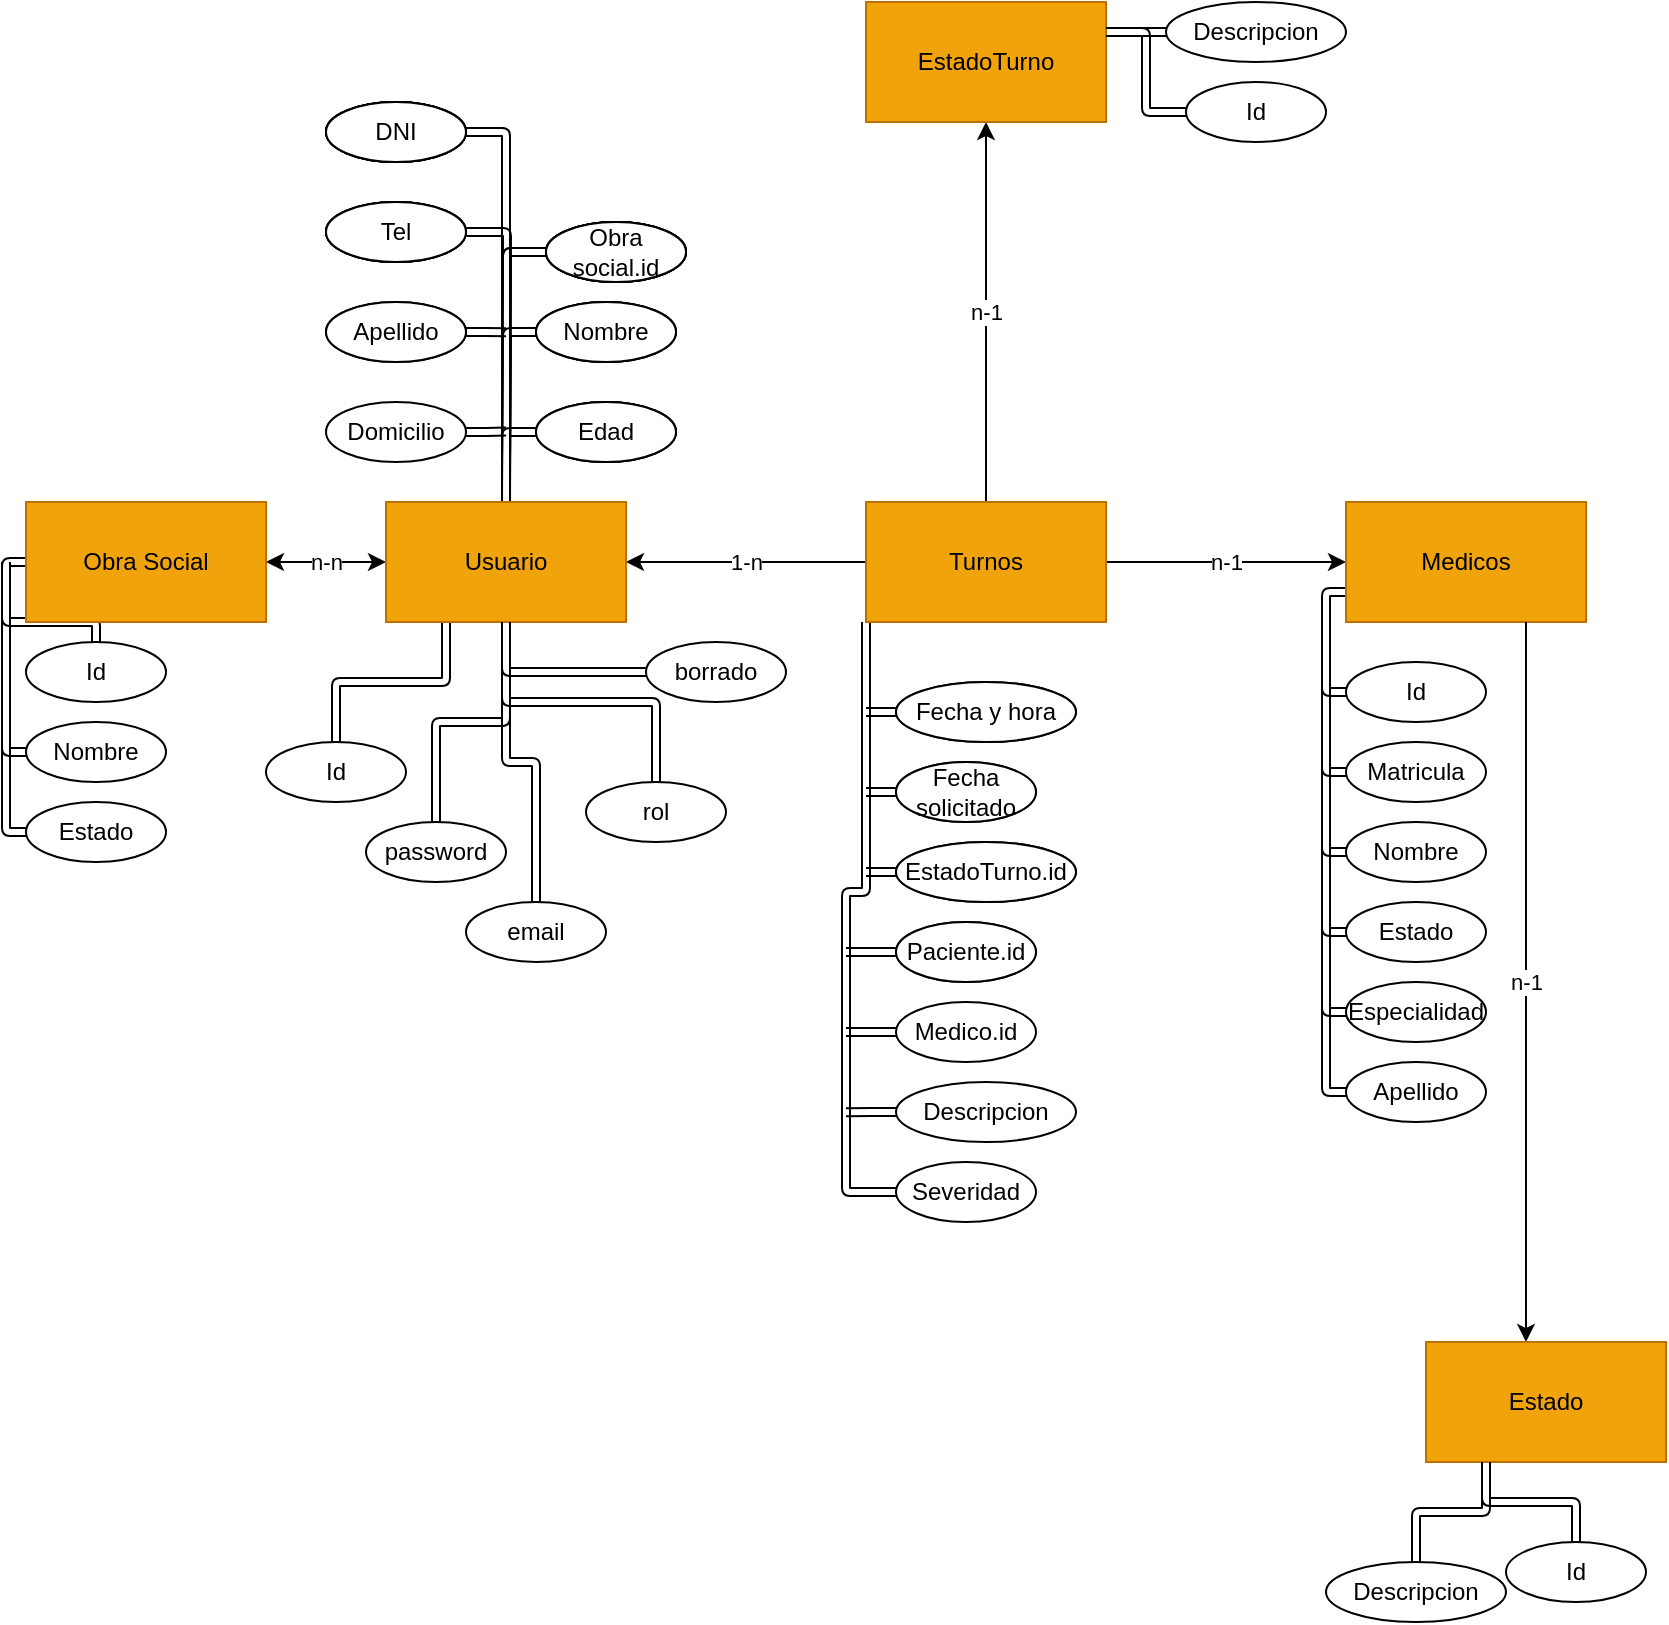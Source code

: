 <mxfile>
    <diagram id="TrpgcXl6fO4OigQIXk3p" name="Entidaddes">
        <mxGraphModel dx="1254" dy="779" grid="1" gridSize="10" guides="1" tooltips="1" connect="1" arrows="1" fold="1" page="1" pageScale="1" pageWidth="850" pageHeight="1100" math="0" shadow="0">
            <root>
                <mxCell id="0"/>
                <mxCell id="1" parent="0"/>
                <mxCell id="2" value="Paciente" style="rounded=0;whiteSpace=wrap;html=1;" parent="1" vertex="1">
                    <mxGeometry x="240" y="390" width="120" height="60" as="geometry"/>
                </mxCell>
                <mxCell id="40" value="1-n" style="edgeStyle=none;html=1;exitX=0;exitY=0.5;exitDx=0;exitDy=0;entryX=1;entryY=0.5;entryDx=0;entryDy=0;" parent="1" source="3" target="2" edge="1">
                    <mxGeometry relative="1" as="geometry"/>
                </mxCell>
                <mxCell id="41" value="n-1" style="edgeStyle=none;html=1;exitX=1;exitY=0.5;exitDx=0;exitDy=0;entryX=0;entryY=0.5;entryDx=0;entryDy=0;" parent="1" source="3" target="14" edge="1">
                    <mxGeometry relative="1" as="geometry"/>
                </mxCell>
                <mxCell id="65" value="n-1" style="edgeStyle=none;html=1;entryX=0.5;entryY=1;entryDx=0;entryDy=0;" parent="1" source="3" target="62" edge="1">
                    <mxGeometry relative="1" as="geometry">
                        <mxPoint as="offset"/>
                    </mxGeometry>
                </mxCell>
                <mxCell id="109" style="edgeStyle=orthogonalEdgeStyle;shape=link;html=1;exitX=0;exitY=1;exitDx=0;exitDy=0;entryX=0;entryY=0.5;entryDx=0;entryDy=0;" parent="1" source="3" target="10" edge="1">
                    <mxGeometry relative="1" as="geometry"/>
                </mxCell>
                <mxCell id="3" value="Turnos" style="rounded=0;whiteSpace=wrap;html=1;" parent="1" vertex="1">
                    <mxGeometry x="480" y="390" width="120" height="60" as="geometry"/>
                </mxCell>
                <mxCell id="4" value="EstadoTurno.id" style="ellipse;whiteSpace=wrap;html=1;" parent="1" vertex="1">
                    <mxGeometry x="495" y="560" width="90" height="30" as="geometry"/>
                </mxCell>
                <mxCell id="5" value="Fecha solicitado" style="ellipse;whiteSpace=wrap;html=1;" parent="1" vertex="1">
                    <mxGeometry x="495" y="520" width="70" height="30" as="geometry"/>
                </mxCell>
                <mxCell id="6" value="Fecha y hora" style="ellipse;whiteSpace=wrap;html=1;" parent="1" vertex="1">
                    <mxGeometry x="495" y="480" width="90" height="30" as="geometry"/>
                </mxCell>
                <mxCell id="10" value="Severidad" style="ellipse;whiteSpace=wrap;html=1;" parent="1" vertex="1">
                    <mxGeometry x="495" y="720" width="70" height="30" as="geometry"/>
                </mxCell>
                <mxCell id="11" value="Paciente.id" style="ellipse;whiteSpace=wrap;html=1;" parent="1" vertex="1">
                    <mxGeometry x="495" y="600" width="70" height="30" as="geometry"/>
                </mxCell>
                <mxCell id="111" style="edgeStyle=orthogonalEdgeStyle;shape=link;html=1;" parent="1" source="12" edge="1">
                    <mxGeometry relative="1" as="geometry">
                        <mxPoint x="470" y="655" as="targetPoint"/>
                    </mxGeometry>
                </mxCell>
                <mxCell id="12" value="Medico.id" style="ellipse;whiteSpace=wrap;html=1;" parent="1" vertex="1">
                    <mxGeometry x="495" y="640" width="70" height="30" as="geometry"/>
                </mxCell>
                <mxCell id="116" style="edgeStyle=orthogonalEdgeStyle;shape=link;html=1;exitX=0;exitY=0.75;exitDx=0;exitDy=0;entryX=0;entryY=0.5;entryDx=0;entryDy=0;" parent="1" source="14" target="23" edge="1">
                    <mxGeometry relative="1" as="geometry"/>
                </mxCell>
                <mxCell id="14" value="Medicos" style="rounded=0;whiteSpace=wrap;html=1;fillColor=#f0a30a;fontColor=#000000;strokeColor=#BD7000;" parent="1" vertex="1">
                    <mxGeometry x="720" y="390" width="120" height="60" as="geometry"/>
                </mxCell>
                <mxCell id="119" style="edgeStyle=orthogonalEdgeStyle;shape=link;html=1;" parent="1" source="15" edge="1">
                    <mxGeometry relative="1" as="geometry">
                        <mxPoint x="710" y="450" as="targetPoint"/>
                    </mxGeometry>
                </mxCell>
                <mxCell id="15" value="Nombre" style="ellipse;whiteSpace=wrap;html=1;" parent="1" vertex="1">
                    <mxGeometry x="720" y="550" width="70" height="30" as="geometry"/>
                </mxCell>
                <mxCell id="118" style="edgeStyle=orthogonalEdgeStyle;shape=link;html=1;" parent="1" source="16" edge="1">
                    <mxGeometry relative="1" as="geometry">
                        <mxPoint x="710" y="510" as="targetPoint"/>
                    </mxGeometry>
                </mxCell>
                <mxCell id="16" value="Matricula" style="ellipse;whiteSpace=wrap;html=1;" parent="1" vertex="1">
                    <mxGeometry x="720" y="510" width="70" height="30" as="geometry"/>
                </mxCell>
                <mxCell id="117" style="edgeStyle=orthogonalEdgeStyle;shape=link;html=1;" parent="1" source="17" edge="1">
                    <mxGeometry relative="1" as="geometry">
                        <mxPoint x="710" y="470" as="targetPoint"/>
                    </mxGeometry>
                </mxCell>
                <mxCell id="17" value="Id" style="ellipse;whiteSpace=wrap;html=1;" parent="1" vertex="1">
                    <mxGeometry x="720" y="470" width="70" height="30" as="geometry"/>
                </mxCell>
                <mxCell id="120" style="edgeStyle=orthogonalEdgeStyle;shape=link;html=1;" parent="1" source="19" edge="1">
                    <mxGeometry relative="1" as="geometry">
                        <mxPoint x="710" y="560" as="targetPoint"/>
                    </mxGeometry>
                </mxCell>
                <mxCell id="19" value="Estado" style="ellipse;whiteSpace=wrap;html=1;" parent="1" vertex="1">
                    <mxGeometry x="720" y="590" width="70" height="30" as="geometry"/>
                </mxCell>
                <mxCell id="121" style="edgeStyle=orthogonalEdgeStyle;shape=link;html=1;" parent="1" source="20" edge="1">
                    <mxGeometry relative="1" as="geometry">
                        <mxPoint x="710" y="620" as="targetPoint"/>
                    </mxGeometry>
                </mxCell>
                <mxCell id="20" value="Especialidad" style="ellipse;whiteSpace=wrap;html=1;" parent="1" vertex="1">
                    <mxGeometry x="720" y="630" width="70" height="30" as="geometry"/>
                </mxCell>
                <mxCell id="23" value="Apellido" style="ellipse;whiteSpace=wrap;html=1;" parent="1" vertex="1">
                    <mxGeometry x="720" y="670" width="70" height="30" as="geometry"/>
                </mxCell>
                <mxCell id="31" value="Nombre" style="ellipse;whiteSpace=wrap;html=1;flipV=1;flipH=0;" parent="1" vertex="1">
                    <mxGeometry x="315" y="290" width="70" height="30" as="geometry"/>
                </mxCell>
                <mxCell id="101" style="edgeStyle=orthogonalEdgeStyle;shape=link;html=1;entryX=0;entryY=0.5;entryDx=0;entryDy=0;" parent="1" source="32" target="49" edge="1">
                    <mxGeometry relative="1" as="geometry"/>
                </mxCell>
                <mxCell id="32" value="Id" style="ellipse;whiteSpace=wrap;html=1;" parent="1" vertex="1">
                    <mxGeometry x="60" y="460" width="70" height="30" as="geometry"/>
                </mxCell>
                <mxCell id="33" value="Apellido" style="ellipse;whiteSpace=wrap;html=1;flipV=1;flipH=0;" parent="1" vertex="1">
                    <mxGeometry x="210" y="290" width="70" height="30" as="geometry"/>
                </mxCell>
                <mxCell id="34" value="DNI" style="ellipse;whiteSpace=wrap;html=1;flipV=1;flipH=0;" parent="1" vertex="1">
                    <mxGeometry x="210" y="190" width="70" height="30" as="geometry"/>
                </mxCell>
                <mxCell id="35" value="Edad" style="ellipse;whiteSpace=wrap;html=1;flipV=1;flipH=0;" parent="1" vertex="1">
                    <mxGeometry x="315" y="340" width="70" height="30" as="geometry"/>
                </mxCell>
                <mxCell id="36" value="Tel" style="ellipse;whiteSpace=wrap;html=1;flipV=1;flipH=0;" parent="1" vertex="1">
                    <mxGeometry x="210" y="240" width="70" height="30" as="geometry"/>
                </mxCell>
                <mxCell id="110" style="edgeStyle=orthogonalEdgeStyle;shape=link;html=1;exitX=0;exitY=0.5;exitDx=0;exitDy=0;" parent="1" source="42" edge="1">
                    <mxGeometry relative="1" as="geometry">
                        <mxPoint x="470" y="695.167" as="targetPoint"/>
                    </mxGeometry>
                </mxCell>
                <mxCell id="42" value="Descripcion" style="ellipse;whiteSpace=wrap;html=1;" parent="1" vertex="1">
                    <mxGeometry x="495" y="680" width="90" height="30" as="geometry"/>
                </mxCell>
                <mxCell id="44" value="Obra social.id&lt;br&gt;" style="ellipse;whiteSpace=wrap;html=1;flipV=1;flipH=0;" parent="1" vertex="1">
                    <mxGeometry x="320" y="250" width="70" height="30" as="geometry"/>
                </mxCell>
                <mxCell id="95" style="edgeStyle=orthogonalEdgeStyle;shape=link;html=1;exitX=1;exitY=0.5;exitDx=0;exitDy=0;" parent="1" source="45" edge="1">
                    <mxGeometry relative="1" as="geometry">
                        <mxPoint x="300" y="354.724" as="targetPoint"/>
                    </mxGeometry>
                </mxCell>
                <mxCell id="45" value="Domicilio" style="ellipse;whiteSpace=wrap;html=1;flipV=1;flipH=0;" parent="1" vertex="1">
                    <mxGeometry x="210" y="340" width="70" height="30" as="geometry"/>
                </mxCell>
                <mxCell id="49" value="Obra Social" style="rounded=0;whiteSpace=wrap;html=1;" parent="1" vertex="1">
                    <mxGeometry x="60" y="390" width="120" height="60" as="geometry"/>
                </mxCell>
                <mxCell id="102" style="edgeStyle=orthogonalEdgeStyle;shape=link;html=1;" parent="1" source="51" edge="1">
                    <mxGeometry relative="1" as="geometry">
                        <mxPoint x="50" y="420" as="targetPoint"/>
                    </mxGeometry>
                </mxCell>
                <mxCell id="51" value="Nombre" style="ellipse;whiteSpace=wrap;html=1;" parent="1" vertex="1">
                    <mxGeometry x="60" y="500" width="70" height="30" as="geometry"/>
                </mxCell>
                <mxCell id="103" style="edgeStyle=orthogonalEdgeStyle;shape=link;html=1;" parent="1" source="52" edge="1">
                    <mxGeometry relative="1" as="geometry">
                        <mxPoint x="50" y="420" as="targetPoint"/>
                    </mxGeometry>
                </mxCell>
                <mxCell id="52" value="Estado" style="ellipse;whiteSpace=wrap;html=1;" parent="1" vertex="1">
                    <mxGeometry x="60" y="540" width="70" height="30" as="geometry"/>
                </mxCell>
                <mxCell id="100" style="edgeStyle=orthogonalEdgeStyle;shape=link;html=1;entryX=0.25;entryY=1;entryDx=0;entryDy=0;" parent="1" source="54" target="2" edge="1">
                    <mxGeometry relative="1" as="geometry"/>
                </mxCell>
                <mxCell id="54" value="Id" style="ellipse;whiteSpace=wrap;html=1;" parent="1" vertex="1">
                    <mxGeometry x="180" y="510" width="70" height="30" as="geometry"/>
                </mxCell>
                <mxCell id="56" value="n-n" style="endArrow=classic;startArrow=classic;html=1;exitX=1;exitY=0.5;exitDx=0;exitDy=0;" parent="1" source="49" edge="1">
                    <mxGeometry width="50" height="50" relative="1" as="geometry">
                        <mxPoint x="190" y="470" as="sourcePoint"/>
                        <mxPoint x="240" y="420" as="targetPoint"/>
                    </mxGeometry>
                </mxCell>
                <mxCell id="62" value="EstadoTurno" style="rounded=0;whiteSpace=wrap;html=1;fillColor=#f0a30a;fontColor=#000000;strokeColor=#BD7000;" parent="1" vertex="1">
                    <mxGeometry x="480" y="140" width="120" height="60" as="geometry"/>
                </mxCell>
                <mxCell id="123" style="edgeStyle=orthogonalEdgeStyle;shape=link;html=1;entryX=1;entryY=0.25;entryDx=0;entryDy=0;" parent="1" source="63" target="62" edge="1">
                    <mxGeometry relative="1" as="geometry"/>
                </mxCell>
                <mxCell id="63" value="Descripcion" style="ellipse;whiteSpace=wrap;html=1;" parent="1" vertex="1">
                    <mxGeometry x="630" y="140" width="90" height="30" as="geometry"/>
                </mxCell>
                <mxCell id="124" style="edgeStyle=orthogonalEdgeStyle;shape=link;html=1;entryX=1;entryY=0.25;entryDx=0;entryDy=0;" parent="1" source="64" target="62" edge="1">
                    <mxGeometry relative="1" as="geometry"/>
                </mxCell>
                <mxCell id="64" value="Id" style="ellipse;whiteSpace=wrap;html=1;" parent="1" vertex="1">
                    <mxGeometry x="640" y="180" width="70" height="30" as="geometry"/>
                </mxCell>
                <mxCell id="70" value="n-1" style="edgeStyle=none;html=1;exitX=0.75;exitY=1;exitDx=0;exitDy=0;" parent="1" source="14" target="68" edge="1">
                    <mxGeometry relative="1" as="geometry">
                        <Array as="points">
                            <mxPoint x="810" y="810"/>
                        </Array>
                    </mxGeometry>
                </mxCell>
                <mxCell id="68" value="Estado" style="rounded=0;whiteSpace=wrap;html=1;fillColor=#f0a30a;fontColor=#000000;strokeColor=#BD7000;" parent="1" vertex="1">
                    <mxGeometry x="760" y="810" width="120" height="60" as="geometry"/>
                </mxCell>
                <mxCell id="72" value="DNI" style="ellipse;whiteSpace=wrap;html=1;flipV=1;flipH=0;" parent="1" vertex="1">
                    <mxGeometry x="210" y="190" width="70" height="30" as="geometry"/>
                </mxCell>
                <mxCell id="73" value="Obra social.id&lt;br&gt;" style="ellipse;whiteSpace=wrap;html=1;flipV=1;flipH=0;" parent="1" vertex="1">
                    <mxGeometry x="320" y="250" width="70" height="30" as="geometry"/>
                </mxCell>
                <mxCell id="74" value="DNI" style="ellipse;whiteSpace=wrap;html=1;flipV=1;flipH=0;" parent="1" vertex="1">
                    <mxGeometry x="210" y="190" width="70" height="30" as="geometry"/>
                </mxCell>
                <mxCell id="75" value="Obra social.id&lt;br&gt;" style="ellipse;whiteSpace=wrap;html=1;flipV=1;flipH=0;" parent="1" vertex="1">
                    <mxGeometry x="320" y="250" width="70" height="30" as="geometry"/>
                </mxCell>
                <mxCell id="76" value="Tel" style="ellipse;whiteSpace=wrap;html=1;flipV=1;flipH=0;" parent="1" vertex="1">
                    <mxGeometry x="210" y="240" width="70" height="30" as="geometry"/>
                </mxCell>
                <mxCell id="77" value="DNI" style="ellipse;whiteSpace=wrap;html=1;flipV=1;flipH=0;" parent="1" vertex="1">
                    <mxGeometry x="210" y="190" width="70" height="30" as="geometry"/>
                </mxCell>
                <mxCell id="78" value="Obra social.id&lt;br&gt;" style="ellipse;whiteSpace=wrap;html=1;flipV=1;flipH=0;" parent="1" vertex="1">
                    <mxGeometry x="320" y="250" width="70" height="30" as="geometry"/>
                </mxCell>
                <mxCell id="79" value="Tel" style="ellipse;whiteSpace=wrap;html=1;flipV=1;flipH=0;" parent="1" vertex="1">
                    <mxGeometry x="210" y="240" width="70" height="30" as="geometry"/>
                </mxCell>
                <mxCell id="80" value="Nombre" style="ellipse;whiteSpace=wrap;html=1;flipV=1;flipH=0;" parent="1" vertex="1">
                    <mxGeometry x="315" y="290" width="70" height="30" as="geometry"/>
                </mxCell>
                <mxCell id="81" value="Edad" style="ellipse;whiteSpace=wrap;html=1;flipV=1;flipH=0;" parent="1" vertex="1">
                    <mxGeometry x="315" y="340" width="70" height="30" as="geometry"/>
                </mxCell>
                <mxCell id="91" style="edgeStyle=orthogonalEdgeStyle;shape=link;html=1;exitX=1;exitY=0.5;exitDx=0;exitDy=0;entryX=0.5;entryY=0;entryDx=0;entryDy=0;" parent="1" source="82" target="2" edge="1">
                    <mxGeometry relative="1" as="geometry"/>
                </mxCell>
                <mxCell id="82" value="DNI" style="ellipse;whiteSpace=wrap;html=1;flipV=1;flipH=0;" parent="1" vertex="1">
                    <mxGeometry x="210" y="190" width="70" height="30" as="geometry"/>
                </mxCell>
                <mxCell id="92" style="edgeStyle=orthogonalEdgeStyle;shape=link;html=1;exitX=0;exitY=0.5;exitDx=0;exitDy=0;" parent="1" source="83" edge="1">
                    <mxGeometry relative="1" as="geometry">
                        <mxPoint x="300" y="290.0" as="targetPoint"/>
                    </mxGeometry>
                </mxCell>
                <mxCell id="99" style="edgeStyle=orthogonalEdgeStyle;shape=link;html=1;" parent="1" source="83" edge="1">
                    <mxGeometry relative="1" as="geometry">
                        <mxPoint x="300" y="380.0" as="targetPoint"/>
                    </mxGeometry>
                </mxCell>
                <mxCell id="83" value="Obra social.id&lt;br&gt;" style="ellipse;whiteSpace=wrap;html=1;flipV=1;flipH=0;" parent="1" vertex="1">
                    <mxGeometry x="320" y="250" width="70" height="30" as="geometry"/>
                </mxCell>
                <mxCell id="98" style="edgeStyle=orthogonalEdgeStyle;shape=link;html=1;exitX=1;exitY=0.5;exitDx=0;exitDy=0;" parent="1" source="84" edge="1">
                    <mxGeometry relative="1" as="geometry">
                        <mxPoint x="300" y="390.0" as="targetPoint"/>
                    </mxGeometry>
                </mxCell>
                <mxCell id="84" value="Tel" style="ellipse;whiteSpace=wrap;html=1;flipV=1;flipH=0;" parent="1" vertex="1">
                    <mxGeometry x="210" y="240" width="70" height="30" as="geometry"/>
                </mxCell>
                <mxCell id="93" style="edgeStyle=orthogonalEdgeStyle;shape=link;html=1;exitX=0;exitY=0.5;exitDx=0;exitDy=0;" parent="1" source="85" edge="1">
                    <mxGeometry relative="1" as="geometry">
                        <mxPoint x="300" y="370.0" as="targetPoint"/>
                    </mxGeometry>
                </mxCell>
                <mxCell id="85" value="Nombre" style="ellipse;whiteSpace=wrap;html=1;flipV=1;flipH=0;" parent="1" vertex="1">
                    <mxGeometry x="315" y="290" width="70" height="30" as="geometry"/>
                </mxCell>
                <mxCell id="94" style="edgeStyle=orthogonalEdgeStyle;shape=link;html=1;exitX=0;exitY=0.5;exitDx=0;exitDy=0;" parent="1" source="86" edge="1">
                    <mxGeometry relative="1" as="geometry">
                        <mxPoint x="300" y="360.0" as="targetPoint"/>
                    </mxGeometry>
                </mxCell>
                <mxCell id="86" value="Edad" style="ellipse;whiteSpace=wrap;html=1;flipV=1;flipH=0;" parent="1" vertex="1">
                    <mxGeometry x="315" y="340" width="70" height="30" as="geometry"/>
                </mxCell>
                <mxCell id="96" style="edgeStyle=orthogonalEdgeStyle;shape=link;html=1;exitX=1;exitY=0.5;exitDx=0;exitDy=0;" parent="1" source="87" edge="1">
                    <mxGeometry relative="1" as="geometry">
                        <mxPoint x="300" y="305.069" as="targetPoint"/>
                    </mxGeometry>
                </mxCell>
                <mxCell id="87" value="Apellido" style="ellipse;whiteSpace=wrap;html=1;flipV=1;flipH=0;" parent="1" vertex="1">
                    <mxGeometry x="210" y="290" width="70" height="30" as="geometry"/>
                </mxCell>
                <mxCell id="115" style="edgeStyle=orthogonalEdgeStyle;shape=link;html=1;" parent="1" source="104" edge="1">
                    <mxGeometry relative="1" as="geometry">
                        <mxPoint x="480" y="495" as="targetPoint"/>
                    </mxGeometry>
                </mxCell>
                <mxCell id="104" value="Fecha y hora" style="ellipse;whiteSpace=wrap;html=1;" parent="1" vertex="1">
                    <mxGeometry x="495" y="480" width="90" height="30" as="geometry"/>
                </mxCell>
                <mxCell id="114" style="edgeStyle=orthogonalEdgeStyle;shape=link;html=1;" parent="1" source="105" edge="1">
                    <mxGeometry relative="1" as="geometry">
                        <mxPoint x="480" y="535" as="targetPoint"/>
                    </mxGeometry>
                </mxCell>
                <mxCell id="105" value="Fecha solicitado" style="ellipse;whiteSpace=wrap;html=1;" parent="1" vertex="1">
                    <mxGeometry x="495" y="520" width="70" height="30" as="geometry"/>
                </mxCell>
                <mxCell id="113" style="edgeStyle=orthogonalEdgeStyle;shape=link;html=1;" parent="1" source="106" edge="1">
                    <mxGeometry relative="1" as="geometry">
                        <mxPoint x="480" y="575" as="targetPoint"/>
                    </mxGeometry>
                </mxCell>
                <mxCell id="106" value="EstadoTurno.id" style="ellipse;whiteSpace=wrap;html=1;" parent="1" vertex="1">
                    <mxGeometry x="495" y="560" width="90" height="30" as="geometry"/>
                </mxCell>
                <mxCell id="112" style="edgeStyle=orthogonalEdgeStyle;shape=link;html=1;" parent="1" source="107" edge="1">
                    <mxGeometry relative="1" as="geometry">
                        <mxPoint x="470" y="615" as="targetPoint"/>
                    </mxGeometry>
                </mxCell>
                <mxCell id="107" value="Paciente.id" style="ellipse;whiteSpace=wrap;html=1;" parent="1" vertex="1">
                    <mxGeometry x="495" y="600" width="70" height="30" as="geometry"/>
                </mxCell>
                <mxCell id="125" value="Paciente" style="rounded=0;whiteSpace=wrap;html=1;" parent="1" vertex="1">
                    <mxGeometry x="240" y="390" width="120" height="60" as="geometry"/>
                </mxCell>
                <mxCell id="126" value="Obra Social" style="rounded=0;whiteSpace=wrap;html=1;" parent="1" vertex="1">
                    <mxGeometry x="60" y="390" width="120" height="60" as="geometry"/>
                </mxCell>
                <mxCell id="127" value="Usuario" style="rounded=0;whiteSpace=wrap;html=1;fillColor=#f0a30a;fontColor=#000000;strokeColor=#BD7000;" parent="1" vertex="1">
                    <mxGeometry x="240" y="390" width="120" height="60" as="geometry"/>
                </mxCell>
                <mxCell id="128" value="Obra Social" style="rounded=0;whiteSpace=wrap;html=1;fillColor=#f0a30a;fontColor=#000000;strokeColor=#BD7000;" parent="1" vertex="1">
                    <mxGeometry x="60" y="390" width="120" height="60" as="geometry"/>
                </mxCell>
                <mxCell id="129" value="Turnos" style="rounded=0;whiteSpace=wrap;html=1;fillColor=#f0a30a;fontColor=#000000;strokeColor=#BD7000;" parent="1" vertex="1">
                    <mxGeometry x="480" y="390" width="120" height="60" as="geometry"/>
                </mxCell>
                <mxCell id="132" style="edgeStyle=orthogonalEdgeStyle;shape=link;html=1;entryX=0.25;entryY=1;entryDx=0;entryDy=0;" parent="1" source="130" target="68" edge="1">
                    <mxGeometry relative="1" as="geometry"/>
                </mxCell>
                <mxCell id="130" value="Descripcion" style="ellipse;whiteSpace=wrap;html=1;" parent="1" vertex="1">
                    <mxGeometry x="710" y="920" width="90" height="30" as="geometry"/>
                </mxCell>
                <mxCell id="133" style="edgeStyle=orthogonalEdgeStyle;shape=link;html=1;entryX=0.25;entryY=1;entryDx=0;entryDy=0;" parent="1" source="131" target="68" edge="1">
                    <mxGeometry relative="1" as="geometry"/>
                </mxCell>
                <mxCell id="131" value="Id" style="ellipse;whiteSpace=wrap;html=1;" parent="1" vertex="1">
                    <mxGeometry x="800" y="910" width="70" height="30" as="geometry"/>
                </mxCell>
                <mxCell id="wQ8HhknqSJefJS_2lRo1-149" value="" style="edgeStyle=orthogonalEdgeStyle;shape=link;html=1;" parent="1" source="wQ8HhknqSJefJS_2lRo1-134" target="127" edge="1">
                    <mxGeometry relative="1" as="geometry"/>
                </mxCell>
                <mxCell id="wQ8HhknqSJefJS_2lRo1-134" value="email" style="ellipse;whiteSpace=wrap;html=1;" parent="1" vertex="1">
                    <mxGeometry x="280" y="590" width="70" height="30" as="geometry"/>
                </mxCell>
                <mxCell id="wQ8HhknqSJefJS_2lRo1-148" value="" style="edgeStyle=orthogonalEdgeStyle;shape=link;html=1;" parent="1" source="wQ8HhknqSJefJS_2lRo1-137" target="127" edge="1">
                    <mxGeometry relative="1" as="geometry"/>
                </mxCell>
                <mxCell id="wQ8HhknqSJefJS_2lRo1-137" value="password" style="ellipse;whiteSpace=wrap;html=1;" parent="1" vertex="1">
                    <mxGeometry x="230" y="550" width="70" height="30" as="geometry"/>
                </mxCell>
                <mxCell id="wQ8HhknqSJefJS_2lRo1-150" value="" style="edgeStyle=orthogonalEdgeStyle;shape=link;html=1;" parent="1" source="wQ8HhknqSJefJS_2lRo1-139" target="127" edge="1">
                    <mxGeometry relative="1" as="geometry"/>
                </mxCell>
                <mxCell id="wQ8HhknqSJefJS_2lRo1-139" value="borrado" style="ellipse;whiteSpace=wrap;html=1;" parent="1" vertex="1">
                    <mxGeometry x="370" y="460" width="70" height="30" as="geometry"/>
                </mxCell>
                <mxCell id="wQ8HhknqSJefJS_2lRo1-152" value="" style="edgeStyle=orthogonalEdgeStyle;shape=link;html=1;" parent="1" source="wQ8HhknqSJefJS_2lRo1-142" target="127" edge="1">
                    <mxGeometry relative="1" as="geometry"/>
                </mxCell>
                <mxCell id="wQ8HhknqSJefJS_2lRo1-142" value="rol" style="ellipse;whiteSpace=wrap;html=1;" parent="1" vertex="1">
                    <mxGeometry x="340" y="530" width="70" height="30" as="geometry"/>
                </mxCell>
            </root>
        </mxGraphModel>
    </diagram>
    <diagram id="0Nsf2Bkrn6VLsTVwEdLk" name="Roles">
        <mxGraphModel dx="1254" dy="779" grid="1" gridSize="10" guides="1" tooltips="1" connect="1" arrows="1" fold="1" page="1" pageScale="1" pageWidth="850" pageHeight="1100" math="0" shadow="0">
            <root>
                <mxCell id="0"/>
                <mxCell id="1" parent="0"/>
                <mxCell id="Dy4eGQywB3KGo9WAwPC5-9" style="edgeStyle=orthogonalEdgeStyle;html=1;entryX=0;entryY=0.5;entryDx=0;entryDy=0;" parent="1" source="Dy4eGQywB3KGo9WAwPC5-1" target="Dy4eGQywB3KGo9WAwPC5-4" edge="1">
                    <mxGeometry relative="1" as="geometry"/>
                </mxCell>
                <mxCell id="Dy4eGQywB3KGo9WAwPC5-10" style="edgeStyle=orthogonalEdgeStyle;html=1;entryX=0;entryY=0.5;entryDx=0;entryDy=0;" parent="1" source="Dy4eGQywB3KGo9WAwPC5-1" target="Dy4eGQywB3KGo9WAwPC5-3" edge="1">
                    <mxGeometry relative="1" as="geometry"/>
                </mxCell>
                <mxCell id="Dy4eGQywB3KGo9WAwPC5-11" style="edgeStyle=orthogonalEdgeStyle;html=1;entryX=0;entryY=0.5;entryDx=0;entryDy=0;" parent="1" source="Dy4eGQywB3KGo9WAwPC5-1" target="Dy4eGQywB3KGo9WAwPC5-2" edge="1">
                    <mxGeometry relative="1" as="geometry"/>
                </mxCell>
                <mxCell id="Dy4eGQywB3KGo9WAwPC5-1" value="Paciente" style="rounded=1;whiteSpace=wrap;html=1;fillColor=#1ba1e2;strokeColor=#006EAF;fontColor=#ffffff;" parent="1" vertex="1">
                    <mxGeometry x="40" y="290" width="120" height="60" as="geometry"/>
                </mxCell>
                <mxCell id="Dy4eGQywB3KGo9WAwPC5-23" value="" style="edgeStyle=orthogonalEdgeStyle;html=1;" parent="1" source="Dy4eGQywB3KGo9WAwPC5-2" target="Dy4eGQywB3KGo9WAwPC5-21" edge="1">
                    <mxGeometry relative="1" as="geometry"/>
                </mxCell>
                <mxCell id="Dy4eGQywB3KGo9WAwPC5-2" value="Consultar turnos" style="rounded=1;whiteSpace=wrap;html=1;fillColor=#1ba1e2;strokeColor=#006EAF;fontColor=#ffffff;" parent="1" vertex="1">
                    <mxGeometry x="200" y="390" width="120" height="60" as="geometry"/>
                </mxCell>
                <mxCell id="Dy4eGQywB3KGo9WAwPC5-18" style="edgeStyle=orthogonalEdgeStyle;html=1;entryX=0;entryY=0.5;entryDx=0;entryDy=0;" parent="1" source="Dy4eGQywB3KGo9WAwPC5-3" target="Dy4eGQywB3KGo9WAwPC5-16" edge="1">
                    <mxGeometry relative="1" as="geometry"/>
                </mxCell>
                <mxCell id="Dy4eGQywB3KGo9WAwPC5-3" value="Solicitar turno" style="rounded=1;whiteSpace=wrap;html=1;fillColor=#1ba1e2;strokeColor=#006EAF;fontColor=#ffffff;" parent="1" vertex="1">
                    <mxGeometry x="200" y="290" width="120" height="60" as="geometry"/>
                </mxCell>
                <mxCell id="Dy4eGQywB3KGo9WAwPC5-14" style="edgeStyle=orthogonalEdgeStyle;html=1;entryX=0;entryY=0.5;entryDx=0;entryDy=0;" parent="1" source="Dy4eGQywB3KGo9WAwPC5-4" target="Dy4eGQywB3KGo9WAwPC5-12" edge="1">
                    <mxGeometry relative="1" as="geometry"/>
                </mxCell>
                <mxCell id="Dy4eGQywB3KGo9WAwPC5-4" value="Actualizar datos" style="rounded=1;whiteSpace=wrap;html=1;fillColor=#1ba1e2;strokeColor=#006EAF;fontColor=#ffffff;" parent="1" vertex="1">
                    <mxGeometry x="200" y="200" width="120" height="60" as="geometry"/>
                </mxCell>
                <mxCell id="Dy4eGQywB3KGo9WAwPC5-15" style="edgeStyle=orthogonalEdgeStyle;html=1;entryX=0.5;entryY=0;entryDx=0;entryDy=0;" parent="1" source="Dy4eGQywB3KGo9WAwPC5-12" target="Dy4eGQywB3KGo9WAwPC5-1" edge="1">
                    <mxGeometry relative="1" as="geometry">
                        <Array as="points">
                            <mxPoint x="410" y="110"/>
                            <mxPoint x="100" y="110"/>
                        </Array>
                    </mxGeometry>
                </mxCell>
                <mxCell id="Dy4eGQywB3KGo9WAwPC5-12" value="Confirmar datos" style="rounded=1;whiteSpace=wrap;html=1;fillColor=#1ba1e2;strokeColor=#006EAF;fontColor=#ffffff;" parent="1" vertex="1">
                    <mxGeometry x="350" y="200" width="120" height="60" as="geometry"/>
                </mxCell>
                <mxCell id="Dy4eGQywB3KGo9WAwPC5-19" value="" style="edgeStyle=orthogonalEdgeStyle;html=1;" parent="1" source="Dy4eGQywB3KGo9WAwPC5-16" target="Dy4eGQywB3KGo9WAwPC5-17" edge="1">
                    <mxGeometry relative="1" as="geometry"/>
                </mxCell>
                <mxCell id="Dy4eGQywB3KGo9WAwPC5-16" value="Completar formulario" style="rounded=1;whiteSpace=wrap;html=1;fillColor=#1ba1e2;strokeColor=#006EAF;fontColor=#ffffff;" parent="1" vertex="1">
                    <mxGeometry x="350" y="290" width="120" height="60" as="geometry"/>
                </mxCell>
                <mxCell id="Dy4eGQywB3KGo9WAwPC5-20" style="edgeStyle=orthogonalEdgeStyle;html=1;entryX=0.5;entryY=0;entryDx=0;entryDy=0;" parent="1" source="Dy4eGQywB3KGo9WAwPC5-17" target="Dy4eGQywB3KGo9WAwPC5-1" edge="1">
                    <mxGeometry relative="1" as="geometry">
                        <Array as="points">
                            <mxPoint x="560" y="110"/>
                            <mxPoint x="100" y="110"/>
                        </Array>
                    </mxGeometry>
                </mxCell>
                <mxCell id="Dy4eGQywB3KGo9WAwPC5-17" value="Confirmar datos" style="rounded=1;whiteSpace=wrap;html=1;fillColor=#1ba1e2;strokeColor=#006EAF;fontColor=#ffffff;" parent="1" vertex="1">
                    <mxGeometry x="500" y="290" width="120" height="60" as="geometry"/>
                </mxCell>
                <mxCell id="Dy4eGQywB3KGo9WAwPC5-24" value="" style="edgeStyle=orthogonalEdgeStyle;html=1;" parent="1" source="Dy4eGQywB3KGo9WAwPC5-21" target="Dy4eGQywB3KGo9WAwPC5-22" edge="1">
                    <mxGeometry relative="1" as="geometry"/>
                </mxCell>
                <mxCell id="Dy4eGQywB3KGo9WAwPC5-21" value="Eliminar turnos" style="rounded=1;whiteSpace=wrap;html=1;fillColor=#1ba1e2;strokeColor=#006EAF;fontColor=#ffffff;" parent="1" vertex="1">
                    <mxGeometry x="350" y="390" width="120" height="60" as="geometry"/>
                </mxCell>
                <mxCell id="Dy4eGQywB3KGo9WAwPC5-25" value="" style="edgeStyle=orthogonalEdgeStyle;html=1;entryX=0.5;entryY=0;entryDx=0;entryDy=0;" parent="1" source="Dy4eGQywB3KGo9WAwPC5-22" target="Dy4eGQywB3KGo9WAwPC5-1" edge="1">
                    <mxGeometry relative="1" as="geometry">
                        <Array as="points">
                            <mxPoint x="640" y="420"/>
                            <mxPoint x="640" y="110"/>
                            <mxPoint x="100" y="110"/>
                        </Array>
                    </mxGeometry>
                </mxCell>
                <mxCell id="Dy4eGQywB3KGo9WAwPC5-22" value="Confirmar" style="rounded=1;whiteSpace=wrap;html=1;fillColor=#1ba1e2;strokeColor=#006EAF;fontColor=#ffffff;" parent="1" vertex="1">
                    <mxGeometry x="500" y="390" width="120" height="60" as="geometry"/>
                </mxCell>
                <mxCell id="Dy4eGQywB3KGo9WAwPC5-46" style="edgeStyle=orthogonalEdgeStyle;html=1;entryX=0;entryY=0.5;entryDx=0;entryDy=0;" parent="1" source="Dy4eGQywB3KGo9WAwPC5-49" target="Dy4eGQywB3KGo9WAwPC5-55" edge="1">
                    <mxGeometry relative="1" as="geometry"/>
                </mxCell>
                <mxCell id="Dy4eGQywB3KGo9WAwPC5-48" style="edgeStyle=orthogonalEdgeStyle;html=1;entryX=0;entryY=0.5;entryDx=0;entryDy=0;" parent="1" source="Dy4eGQywB3KGo9WAwPC5-49" target="Dy4eGQywB3KGo9WAwPC5-51" edge="1">
                    <mxGeometry relative="1" as="geometry"/>
                </mxCell>
                <mxCell id="Dy4eGQywB3KGo9WAwPC5-49" value="Medico" style="rounded=1;whiteSpace=wrap;html=1;fillColor=#1ba1e2;strokeColor=#006EAF;fontColor=#ffffff;" parent="1" vertex="1">
                    <mxGeometry x="40" y="690" width="120" height="60" as="geometry"/>
                </mxCell>
                <mxCell id="Dy4eGQywB3KGo9WAwPC5-50" value="" style="edgeStyle=orthogonalEdgeStyle;html=1;" parent="1" source="Dy4eGQywB3KGo9WAwPC5-51" target="Dy4eGQywB3KGo9WAwPC5-63" edge="1">
                    <mxGeometry relative="1" as="geometry"/>
                </mxCell>
                <mxCell id="Dy4eGQywB3KGo9WAwPC5-51" value="Consultar turnos" style="rounded=1;whiteSpace=wrap;html=1;fillColor=#1ba1e2;strokeColor=#006EAF;fontColor=#ffffff;" parent="1" vertex="1">
                    <mxGeometry x="230" y="690" width="120" height="60" as="geometry"/>
                </mxCell>
                <mxCell id="Dy4eGQywB3KGo9WAwPC5-54" style="edgeStyle=orthogonalEdgeStyle;html=1;entryX=0;entryY=0.5;entryDx=0;entryDy=0;" parent="1" source="Dy4eGQywB3KGo9WAwPC5-55" target="Dy4eGQywB3KGo9WAwPC5-57" edge="1">
                    <mxGeometry relative="1" as="geometry"/>
                </mxCell>
                <mxCell id="Dy4eGQywB3KGo9WAwPC5-55" value="Actualizar datos" style="rounded=1;whiteSpace=wrap;html=1;fillColor=#1ba1e2;strokeColor=#006EAF;fontColor=#ffffff;" parent="1" vertex="1">
                    <mxGeometry x="220" y="590" width="120" height="60" as="geometry"/>
                </mxCell>
                <mxCell id="Dy4eGQywB3KGo9WAwPC5-56" style="edgeStyle=orthogonalEdgeStyle;html=1;entryX=0.5;entryY=0;entryDx=0;entryDy=0;" parent="1" source="Dy4eGQywB3KGo9WAwPC5-57" target="Dy4eGQywB3KGo9WAwPC5-49" edge="1">
                    <mxGeometry relative="1" as="geometry">
                        <Array as="points">
                            <mxPoint x="410" y="510"/>
                            <mxPoint x="100" y="510"/>
                        </Array>
                    </mxGeometry>
                </mxCell>
                <mxCell id="Dy4eGQywB3KGo9WAwPC5-57" value="Confirmar datos" style="rounded=1;whiteSpace=wrap;html=1;fillColor=#1ba1e2;strokeColor=#006EAF;fontColor=#ffffff;" parent="1" vertex="1">
                    <mxGeometry x="370" y="590" width="120" height="60" as="geometry"/>
                </mxCell>
                <mxCell id="Dy4eGQywB3KGo9WAwPC5-62" value="" style="edgeStyle=orthogonalEdgeStyle;html=1;" parent="1" source="Dy4eGQywB3KGo9WAwPC5-63" target="Dy4eGQywB3KGo9WAwPC5-65" edge="1">
                    <mxGeometry relative="1" as="geometry"/>
                </mxCell>
                <mxCell id="Dy4eGQywB3KGo9WAwPC5-63" value="Ver turnos" style="rounded=1;whiteSpace=wrap;html=1;fillColor=#1ba1e2;strokeColor=#006EAF;fontColor=#ffffff;" parent="1" vertex="1">
                    <mxGeometry x="390" y="690" width="120" height="60" as="geometry"/>
                </mxCell>
                <mxCell id="Dy4eGQywB3KGo9WAwPC5-66" style="edgeStyle=orthogonalEdgeStyle;html=1;entryX=0.5;entryY=0;entryDx=0;entryDy=0;" parent="1" source="Dy4eGQywB3KGo9WAwPC5-65" target="Dy4eGQywB3KGo9WAwPC5-51" edge="1">
                    <mxGeometry relative="1" as="geometry">
                        <Array as="points">
                            <mxPoint x="600" y="670"/>
                            <mxPoint x="290" y="670"/>
                        </Array>
                    </mxGeometry>
                </mxCell>
                <mxCell id="Dy4eGQywB3KGo9WAwPC5-65" value="Confirmar o modificar turno" style="rounded=1;whiteSpace=wrap;html=1;fillColor=#1ba1e2;strokeColor=#006EAF;fontColor=#ffffff;" parent="1" vertex="1">
                    <mxGeometry x="540" y="690" width="120" height="60" as="geometry"/>
                </mxCell>
                <mxCell id="Dy4eGQywB3KGo9WAwPC5-67" style="edgeStyle=orthogonalEdgeStyle;html=1;entryX=0;entryY=0.5;entryDx=0;entryDy=0;" parent="1" source="Dy4eGQywB3KGo9WAwPC5-68" edge="1">
                    <mxGeometry relative="1" as="geometry">
                        <mxPoint x="200" y="900" as="targetPoint"/>
                    </mxGeometry>
                </mxCell>
                <mxCell id="qCBcJKEPNShlJTw6sEWq-20" style="edgeStyle=orthogonalEdgeStyle;html=1;entryX=0;entryY=0.5;entryDx=0;entryDy=0;" parent="1" source="Dy4eGQywB3KGo9WAwPC5-68" target="qCBcJKEPNShlJTw6sEWq-14" edge="1">
                    <mxGeometry relative="1" as="geometry"/>
                </mxCell>
                <mxCell id="Dy4eGQywB3KGo9WAwPC5-68" value="SuperAdmin" style="rounded=1;whiteSpace=wrap;html=1;fillColor=#1ba1e2;strokeColor=#006EAF;fontColor=#ffffff;" parent="1" vertex="1">
                    <mxGeometry x="40" y="870" width="120" height="60" as="geometry"/>
                </mxCell>
                <mxCell id="qCBcJKEPNShlJTw6sEWq-7" value="" style="edgeStyle=orthogonalEdgeStyle;html=1;" parent="1" source="qCBcJKEPNShlJTw6sEWq-8" target="qCBcJKEPNShlJTw6sEWq-10" edge="1">
                    <mxGeometry relative="1" as="geometry"/>
                </mxCell>
                <mxCell id="qCBcJKEPNShlJTw6sEWq-8" value="Consultar turnos" style="rounded=1;whiteSpace=wrap;html=1;fillColor=#1ba1e2;strokeColor=#006EAF;fontColor=#ffffff;" parent="1" vertex="1">
                    <mxGeometry x="200" y="870" width="120" height="60" as="geometry"/>
                </mxCell>
                <mxCell id="qCBcJKEPNShlJTw6sEWq-9" value="" style="edgeStyle=orthogonalEdgeStyle;html=1;" parent="1" source="qCBcJKEPNShlJTw6sEWq-10" target="qCBcJKEPNShlJTw6sEWq-12" edge="1">
                    <mxGeometry relative="1" as="geometry"/>
                </mxCell>
                <mxCell id="qCBcJKEPNShlJTw6sEWq-10" value="Ver turnos" style="rounded=1;whiteSpace=wrap;html=1;fillColor=#1ba1e2;strokeColor=#006EAF;fontColor=#ffffff;" parent="1" vertex="1">
                    <mxGeometry x="360" y="870" width="120" height="60" as="geometry"/>
                </mxCell>
                <mxCell id="qCBcJKEPNShlJTw6sEWq-11" style="edgeStyle=orthogonalEdgeStyle;html=1;entryX=0.5;entryY=0;entryDx=0;entryDy=0;" parent="1" source="qCBcJKEPNShlJTw6sEWq-12" target="qCBcJKEPNShlJTw6sEWq-8" edge="1">
                    <mxGeometry relative="1" as="geometry">
                        <Array as="points">
                            <mxPoint x="570" y="850"/>
                            <mxPoint x="260" y="850"/>
                        </Array>
                    </mxGeometry>
                </mxCell>
                <mxCell id="qCBcJKEPNShlJTw6sEWq-12" value="Confirmar o modificar turno" style="rounded=1;whiteSpace=wrap;html=1;fillColor=#1ba1e2;strokeColor=#006EAF;fontColor=#ffffff;" parent="1" vertex="1">
                    <mxGeometry x="510" y="870" width="120" height="60" as="geometry"/>
                </mxCell>
                <mxCell id="qCBcJKEPNShlJTw6sEWq-13" style="edgeStyle=orthogonalEdgeStyle;html=1;entryX=0;entryY=0.5;entryDx=0;entryDy=0;" parent="1" source="qCBcJKEPNShlJTw6sEWq-14" target="qCBcJKEPNShlJTw6sEWq-16" edge="1">
                    <mxGeometry relative="1" as="geometry"/>
                </mxCell>
                <mxCell id="qCBcJKEPNShlJTw6sEWq-14" value="Solicitar turno" style="rounded=1;whiteSpace=wrap;html=1;fillColor=#1ba1e2;strokeColor=#006EAF;fontColor=#ffffff;" parent="1" vertex="1">
                    <mxGeometry x="200" y="940" width="120" height="60" as="geometry"/>
                </mxCell>
                <mxCell id="qCBcJKEPNShlJTw6sEWq-15" value="" style="edgeStyle=orthogonalEdgeStyle;html=1;" parent="1" source="qCBcJKEPNShlJTw6sEWq-16" target="qCBcJKEPNShlJTw6sEWq-17" edge="1">
                    <mxGeometry relative="1" as="geometry"/>
                </mxCell>
                <mxCell id="qCBcJKEPNShlJTw6sEWq-16" value="Completar formulario" style="rounded=1;whiteSpace=wrap;html=1;fillColor=#1ba1e2;strokeColor=#006EAF;fontColor=#ffffff;" parent="1" vertex="1">
                    <mxGeometry x="350" y="940" width="120" height="60" as="geometry"/>
                </mxCell>
                <mxCell id="qCBcJKEPNShlJTw6sEWq-21" style="edgeStyle=orthogonalEdgeStyle;html=1;entryX=0.5;entryY=0;entryDx=0;entryDy=0;" parent="1" source="qCBcJKEPNShlJTw6sEWq-17" target="qCBcJKEPNShlJTw6sEWq-8" edge="1">
                    <mxGeometry relative="1" as="geometry">
                        <Array as="points">
                            <mxPoint x="670" y="970"/>
                            <mxPoint x="670" y="840"/>
                            <mxPoint x="260" y="840"/>
                        </Array>
                    </mxGeometry>
                </mxCell>
                <mxCell id="qCBcJKEPNShlJTw6sEWq-17" value="Confirmar datos" style="rounded=1;whiteSpace=wrap;html=1;fillColor=#1ba1e2;strokeColor=#006EAF;fontColor=#ffffff;" parent="1" vertex="1">
                    <mxGeometry x="500" y="940" width="120" height="60" as="geometry"/>
                </mxCell>
            </root>
        </mxGraphModel>
    </diagram>
    <diagram id="-BVR2ZX0Q5LeNzGz3WKw" name="Page-3">
        <mxGraphModel dx="1045" dy="498" grid="1" gridSize="10" guides="1" tooltips="1" connect="1" arrows="1" fold="1" page="1" pageScale="1" pageWidth="850" pageHeight="1100" math="0" shadow="0">
            <root>
                <mxCell id="0"/>
                <mxCell id="1" parent="0"/>
                <mxCell id="AfVEu0OH2_o7p1qIWjmt-4" value="DNI" style="ellipse;whiteSpace=wrap;html=1;flipV=1;flipH=0;" vertex="1" parent="1">
                    <mxGeometry x="150" y="250" width="70" height="30" as="geometry"/>
                </mxCell>
                <mxCell id="AfVEu0OH2_o7p1qIWjmt-6" value="Tel contacto" style="ellipse;whiteSpace=wrap;html=1;flipV=1;flipH=0;" vertex="1" parent="1">
                    <mxGeometry x="440" y="540" width="70" height="30" as="geometry"/>
                </mxCell>
                <mxCell id="AfVEu0OH2_o7p1qIWjmt-9" value="Domicilio" style="ellipse;whiteSpace=wrap;html=1;flipV=1;flipH=0;" vertex="1" parent="1">
                    <mxGeometry x="440" y="600" width="70" height="30" as="geometry"/>
                </mxCell>
                <mxCell id="AfVEu0OH2_o7p1qIWjmt-11" value="Id" style="ellipse;whiteSpace=wrap;html=1;" vertex="1" parent="1">
                    <mxGeometry x="440" y="510" width="70" height="30" as="geometry"/>
                </mxCell>
                <mxCell id="AfVEu0OH2_o7p1qIWjmt-27" value="Obra social.id&lt;br&gt;" style="ellipse;whiteSpace=wrap;html=1;flipV=1;flipH=0;" vertex="1" parent="1">
                    <mxGeometry x="440" y="570" width="70" height="30" as="geometry"/>
                </mxCell>
                <mxCell id="AfVEu0OH2_o7p1qIWjmt-33" value="fecha nac" style="ellipse;whiteSpace=wrap;html=1;flipV=1;flipH=0;" vertex="1" parent="1">
                    <mxGeometry x="440" y="630" width="70" height="30" as="geometry"/>
                </mxCell>
                <mxCell id="AfVEu0OH2_o7p1qIWjmt-39" value="email" style="ellipse;whiteSpace=wrap;html=1;" vertex="1" parent="1">
                    <mxGeometry x="150" y="480" width="70" height="30" as="geometry"/>
                </mxCell>
                <mxCell id="AfVEu0OH2_o7p1qIWjmt-41" value="password" style="ellipse;whiteSpace=wrap;html=1;" vertex="1" parent="1">
                    <mxGeometry x="150" y="190" width="70" height="30" as="geometry"/>
                </mxCell>
                <mxCell id="AfVEu0OH2_o7p1qIWjmt-43" value="borrado" style="ellipse;whiteSpace=wrap;html=1;" vertex="1" parent="1">
                    <mxGeometry x="150" y="280" width="70" height="30" as="geometry"/>
                </mxCell>
                <mxCell id="AfVEu0OH2_o7p1qIWjmt-45" value="rol" style="ellipse;whiteSpace=wrap;html=1;" vertex="1" parent="1">
                    <mxGeometry x="150" y="220" width="70" height="30" as="geometry"/>
                </mxCell>
                <mxCell id="yZ5hVOwjCyO-S6375vVx-2" value="Medicos" style="rounded=0;whiteSpace=wrap;html=1;fillColor=#f0a30a;fontColor=#000000;strokeColor=#BD7000;" vertex="1" parent="1">
                    <mxGeometry x="440" y="190" width="120" height="60" as="geometry"/>
                </mxCell>
                <mxCell id="yZ5hVOwjCyO-S6375vVx-4" value="Nombre" style="ellipse;whiteSpace=wrap;html=1;" vertex="1" parent="1">
                    <mxGeometry x="150" y="450" width="70" height="30" as="geometry"/>
                </mxCell>
                <mxCell id="yZ5hVOwjCyO-S6375vVx-6" value="Matricula" style="ellipse;whiteSpace=wrap;html=1;" vertex="1" parent="1">
                    <mxGeometry x="440" y="290" width="70" height="30" as="geometry"/>
                </mxCell>
                <mxCell id="yZ5hVOwjCyO-S6375vVx-8" value="Id" style="ellipse;whiteSpace=wrap;html=1;" vertex="1" parent="1">
                    <mxGeometry x="440" y="260" width="70" height="30" as="geometry"/>
                </mxCell>
                <mxCell id="yZ5hVOwjCyO-S6375vVx-10" value="Estado" style="ellipse;whiteSpace=wrap;html=1;" vertex="1" parent="1">
                    <mxGeometry x="440" y="320" width="70" height="30" as="geometry"/>
                </mxCell>
                <mxCell id="yZ5hVOwjCyO-S6375vVx-12" value="Especialidad" style="ellipse;whiteSpace=wrap;html=1;" vertex="1" parent="1">
                    <mxGeometry x="440" y="350" width="70" height="30" as="geometry"/>
                </mxCell>
                <mxCell id="yZ5hVOwjCyO-S6375vVx-13" value="Apellido" style="ellipse;whiteSpace=wrap;html=1;" vertex="1" parent="1">
                    <mxGeometry x="150" y="420" width="70" height="30" as="geometry"/>
                </mxCell>
                <mxCell id="yZ5hVOwjCyO-S6375vVx-14" value="Usuario" style="rounded=0;whiteSpace=wrap;html=1;fillColor=#f0a30a;fontColor=#000000;strokeColor=#BD7000;" vertex="1" parent="1">
                    <mxGeometry x="150" y="350" width="120" height="60" as="geometry"/>
                </mxCell>
                <mxCell id="yZ5hVOwjCyO-S6375vVx-16" value="Paciente" style="rounded=0;whiteSpace=wrap;html=1;fillColor=#f0a30a;fontColor=#000000;strokeColor=#BD7000;" vertex="1" parent="1">
                    <mxGeometry x="440" y="440" width="120" height="60" as="geometry"/>
                </mxCell>
                <mxCell id="yZ5hVOwjCyO-S6375vVx-21" value="Id" style="ellipse;whiteSpace=wrap;html=1;" vertex="1" parent="1">
                    <mxGeometry x="150" y="310" width="70" height="30" as="geometry"/>
                </mxCell>
                <mxCell id="yZ5hVOwjCyO-S6375vVx-26" style="edgeStyle=none;html=1;entryX=0;entryY=0.5;entryDx=0;entryDy=0;exitX=1;exitY=0.5;exitDx=0;exitDy=0;" edge="1" parent="1" source="yZ5hVOwjCyO-S6375vVx-25" target="yZ5hVOwjCyO-S6375vVx-2">
                    <mxGeometry relative="1" as="geometry"/>
                </mxCell>
                <mxCell id="yZ5hVOwjCyO-S6375vVx-27" style="edgeStyle=none;html=1;entryX=0;entryY=0.5;entryDx=0;entryDy=0;exitX=1;exitY=0.5;exitDx=0;exitDy=0;" edge="1" parent="1" source="yZ5hVOwjCyO-S6375vVx-25" target="yZ5hVOwjCyO-S6375vVx-16">
                    <mxGeometry relative="1" as="geometry"/>
                </mxCell>
                <mxCell id="yZ5hVOwjCyO-S6375vVx-25" value="datos" style="ellipse;whiteSpace=wrap;html=1;fillColor=#009900;" vertex="1" parent="1">
                    <mxGeometry x="150" y="520" width="70" height="30" as="geometry"/>
                </mxCell>
            </root>
        </mxGraphModel>
    </diagram>
</mxfile>